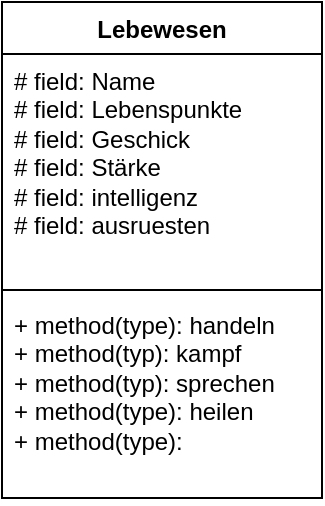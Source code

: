 <mxfile version="27.0.2">
  <diagram name="Seite-1" id="vh8dKEvmTvUvemcSKeYo">
    <mxGraphModel dx="1042" dy="626" grid="1" gridSize="10" guides="1" tooltips="1" connect="1" arrows="1" fold="1" page="1" pageScale="1" pageWidth="3300" pageHeight="4681" math="0" shadow="0">
      <root>
        <mxCell id="0" />
        <mxCell id="1" parent="0" />
        <mxCell id="TL01m-fauxBZlIvDxID1-1" value="Lebewesen" style="swimlane;fontStyle=1;align=center;verticalAlign=top;childLayout=stackLayout;horizontal=1;startSize=26;horizontalStack=0;resizeParent=1;resizeParentMax=0;resizeLast=0;collapsible=1;marginBottom=0;whiteSpace=wrap;html=1;" vertex="1" parent="1">
          <mxGeometry x="450" y="280" width="160" height="248" as="geometry" />
        </mxCell>
        <mxCell id="TL01m-fauxBZlIvDxID1-2" value="&lt;div&gt;# field: Name&lt;/div&gt;# field: Lebenspunkte&lt;div&gt;# field: Geschick&lt;/div&gt;&lt;div&gt;# field: Stärke&lt;/div&gt;&lt;div&gt;# field: intelligenz&lt;/div&gt;&lt;div&gt;# field: ausruesten&lt;/div&gt;" style="text;strokeColor=none;fillColor=none;align=left;verticalAlign=top;spacingLeft=4;spacingRight=4;overflow=hidden;rotatable=0;points=[[0,0.5],[1,0.5]];portConstraint=eastwest;whiteSpace=wrap;html=1;" vertex="1" parent="TL01m-fauxBZlIvDxID1-1">
          <mxGeometry y="26" width="160" height="114" as="geometry" />
        </mxCell>
        <mxCell id="TL01m-fauxBZlIvDxID1-3" value="" style="line;strokeWidth=1;fillColor=none;align=left;verticalAlign=middle;spacingTop=-1;spacingLeft=3;spacingRight=3;rotatable=0;labelPosition=right;points=[];portConstraint=eastwest;strokeColor=inherit;" vertex="1" parent="TL01m-fauxBZlIvDxID1-1">
          <mxGeometry y="140" width="160" height="8" as="geometry" />
        </mxCell>
        <mxCell id="TL01m-fauxBZlIvDxID1-4" value="+ method(type): handeln&lt;div&gt;+ method(typ): kampf&lt;/div&gt;&lt;div&gt;+ method(typ): sprechen&lt;/div&gt;&lt;div&gt;+ method(type): heilen&lt;/div&gt;&lt;div&gt;+ method(type):&amp;nbsp;&lt;/div&gt;" style="text;strokeColor=none;fillColor=none;align=left;verticalAlign=top;spacingLeft=4;spacingRight=4;overflow=hidden;rotatable=0;points=[[0,0.5],[1,0.5]];portConstraint=eastwest;whiteSpace=wrap;html=1;" vertex="1" parent="TL01m-fauxBZlIvDxID1-1">
          <mxGeometry y="148" width="160" height="100" as="geometry" />
        </mxCell>
      </root>
    </mxGraphModel>
  </diagram>
</mxfile>
